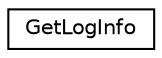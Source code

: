 digraph "Graphical Class Hierarchy"
{
  edge [fontname="Helvetica",fontsize="10",labelfontname="Helvetica",labelfontsize="10"];
  node [fontname="Helvetica",fontsize="10",shape=record];
  rankdir="LR";
  Node0 [label="GetLogInfo",height=0.2,width=0.4,color="black", fillcolor="white", style="filled",URL="$struct_get_log_info.html"];
}
